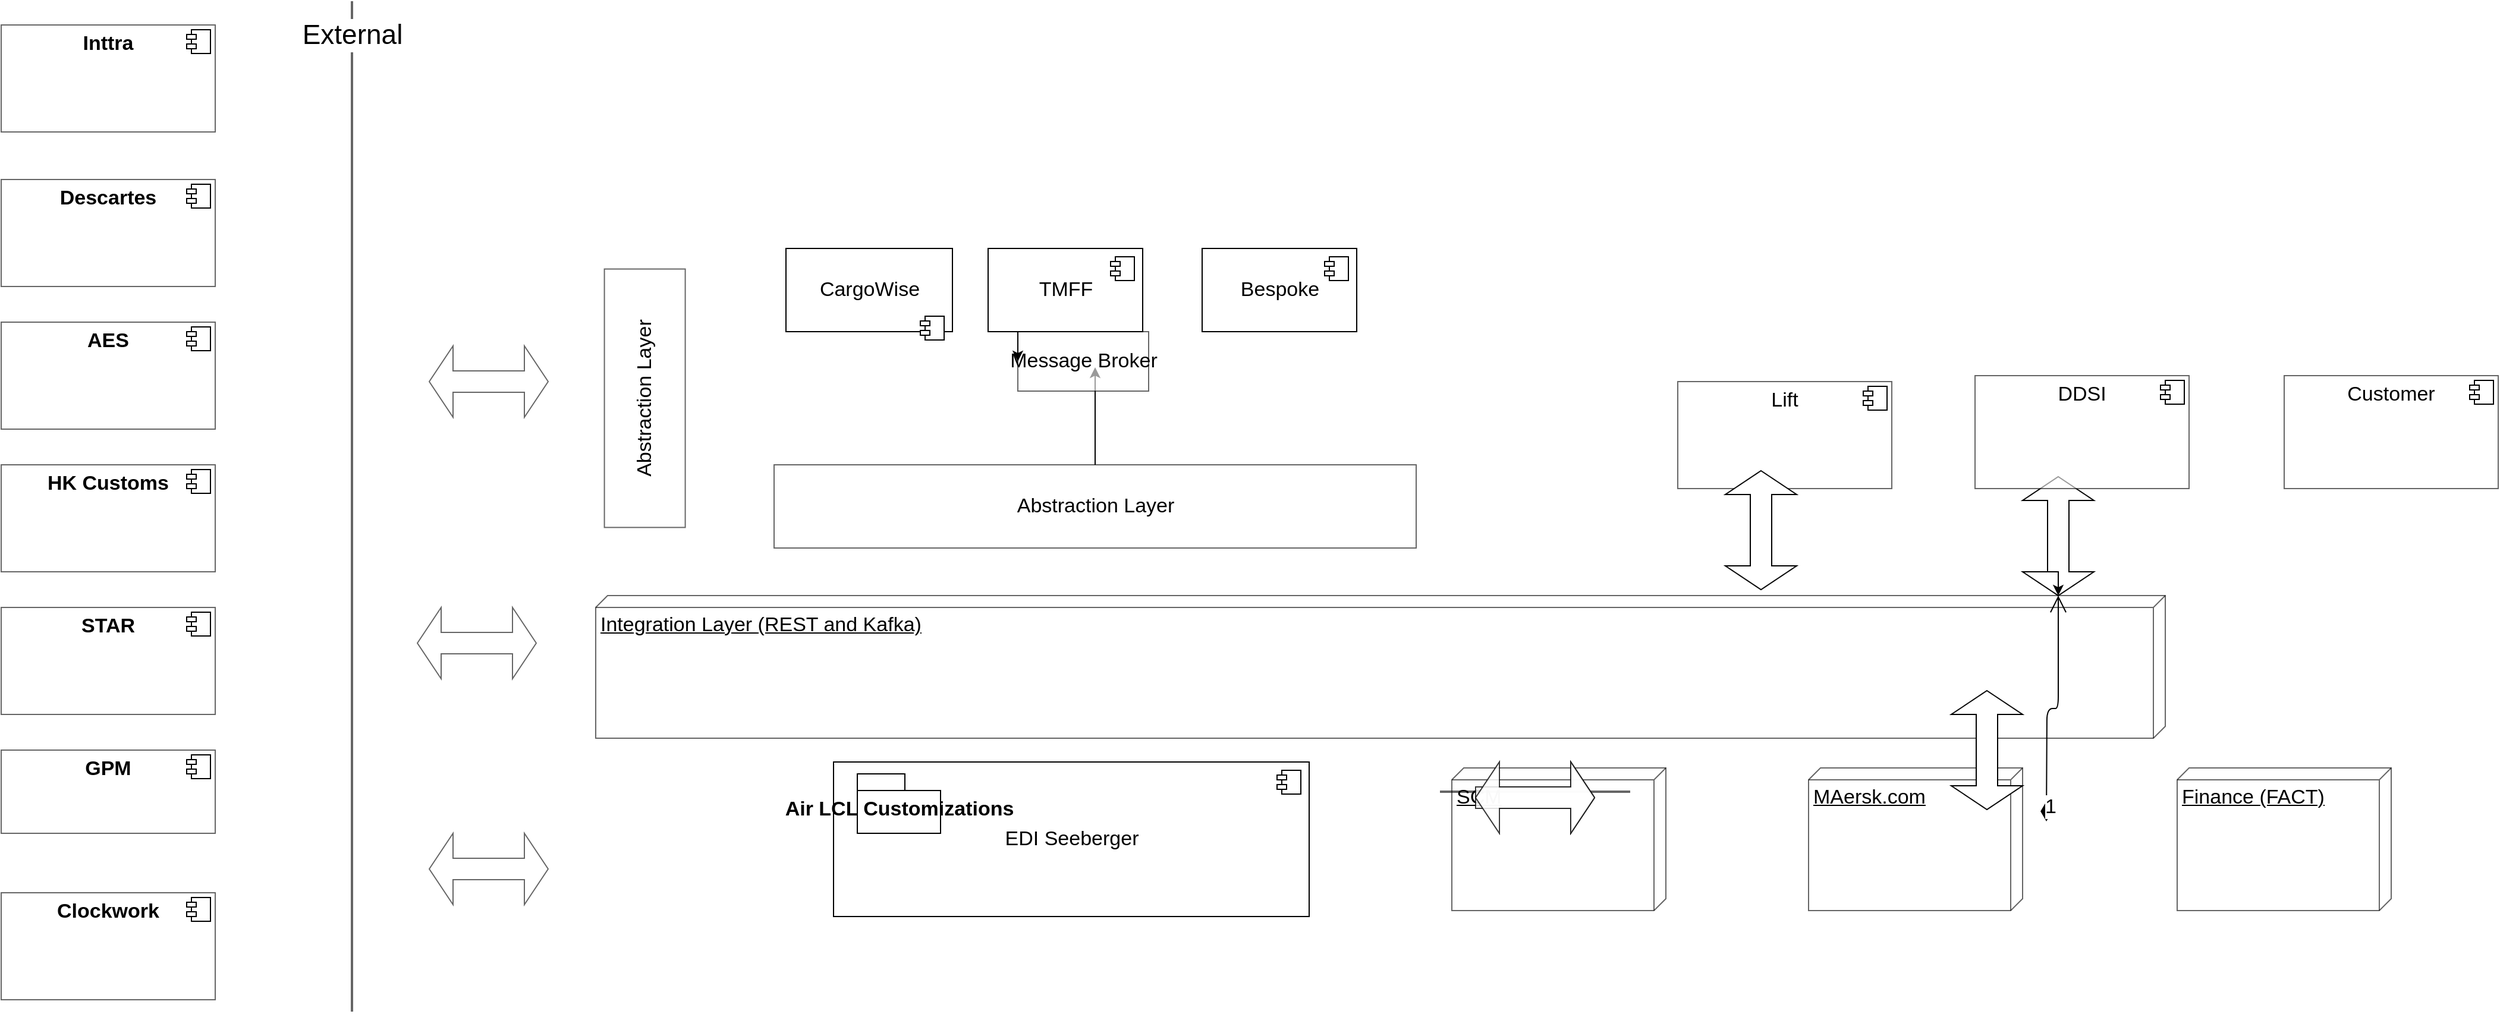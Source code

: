 <mxfile version="14.5.7" type="github">
  <diagram name="Page-1" id="9f46799a-70d6-7492-0946-bef42562c5a5">
    <mxGraphModel dx="4557" dy="1975" grid="1" gridSize="10" guides="1" tooltips="1" connect="1" arrows="1" fold="1" page="1" pageScale="1" pageWidth="1654" pageHeight="1169" background="#ffffff" math="0" shadow="0">
      <root>
        <mxCell id="0" />
        <mxCell id="1" parent="0" />
        <mxCell id="8DkEOpbADwX2DGaCOfEL-4" style="edgeStyle=orthogonalEdgeStyle;rounded=0;orthogonalLoop=1;jettySize=auto;html=1;fontSize=17;exitX=0.5;exitY=0;exitDx=0;exitDy=0;" edge="1" parent="1" source="8DkEOpbADwX2DGaCOfEL-2">
          <mxGeometry relative="1" as="geometry">
            <mxPoint x="-600" y="438" as="targetPoint" />
            <mxPoint x="-520" y="530" as="sourcePoint" />
          </mxGeometry>
        </mxCell>
        <mxCell id="8DkEOpbADwX2DGaCOfEL-2" value="Abstraction Layer" style="html=1;dropTarget=0;opacity=60;fontSize=17;" vertex="1" parent="1">
          <mxGeometry x="-870" y="520" width="540" height="70" as="geometry" />
        </mxCell>
        <mxCell id="8DkEOpbADwX2DGaCOfEL-6" value="EDI Seeberger" style="html=1;dropTarget=0;fontSize=17;" vertex="1" parent="1">
          <mxGeometry x="-820" y="770" width="400" height="130" as="geometry" />
        </mxCell>
        <mxCell id="8DkEOpbADwX2DGaCOfEL-7" value="" style="shape=module;jettyWidth=8;jettyHeight=4;fontSize=17;" vertex="1" parent="8DkEOpbADwX2DGaCOfEL-6">
          <mxGeometry x="1" width="20" height="20" relative="1" as="geometry">
            <mxPoint x="-27" y="7" as="offset" />
          </mxGeometry>
        </mxCell>
        <mxCell id="8DkEOpbADwX2DGaCOfEL-8" value="Air LCL Customizations" style="shape=folder;fontStyle=1;spacingTop=10;tabWidth=40;tabHeight=14;tabPosition=left;html=1;fontSize=17;" vertex="1" parent="1">
          <mxGeometry x="-800" y="780" width="70" height="50" as="geometry" />
        </mxCell>
        <mxCell id="8DkEOpbADwX2DGaCOfEL-9" value="&lt;font style=&quot;font-size: 17px;&quot;&gt;Integration Layer (REST and Kafka)&lt;/font&gt;" style="verticalAlign=top;align=left;spacingTop=8;spacingLeft=2;spacingRight=12;shape=cube;size=10;direction=south;fontStyle=4;html=1;opacity=60;fontSize=17;" vertex="1" parent="1">
          <mxGeometry x="-1020" y="630" width="1320" height="120" as="geometry" />
        </mxCell>
        <mxCell id="8DkEOpbADwX2DGaCOfEL-10" value="Message Broker" style="html=1;opacity=60;fontSize=17;" vertex="1" parent="1">
          <mxGeometry x="-665" y="408" width="110" height="50" as="geometry" />
        </mxCell>
        <mxCell id="8DkEOpbADwX2DGaCOfEL-11" style="edgeStyle=orthogonalEdgeStyle;rounded=0;orthogonalLoop=1;jettySize=auto;html=1;exitX=0.25;exitY=0;exitDx=0;exitDy=0;entryX=0;entryY=0.5;entryDx=0;entryDy=0;fontSize=17;" edge="1" parent="1" source="8DkEOpbADwX2DGaCOfEL-10" target="8DkEOpbADwX2DGaCOfEL-10">
          <mxGeometry relative="1" as="geometry" />
        </mxCell>
        <mxCell id="8DkEOpbADwX2DGaCOfEL-13" value="CargoWise" style="html=1;dropTarget=0;fontSize=17;" vertex="1" parent="1">
          <mxGeometry x="-860" y="338" width="140" height="70" as="geometry" />
        </mxCell>
        <mxCell id="8DkEOpbADwX2DGaCOfEL-14" value="" style="shape=module;jettyWidth=8;jettyHeight=4;fontSize=17;" vertex="1" parent="8DkEOpbADwX2DGaCOfEL-13">
          <mxGeometry x="1" width="20" height="20" relative="1" as="geometry">
            <mxPoint x="-27" y="57" as="offset" />
          </mxGeometry>
        </mxCell>
        <mxCell id="8DkEOpbADwX2DGaCOfEL-15" value="TMFF" style="html=1;dropTarget=0;fontSize=17;" vertex="1" parent="1">
          <mxGeometry x="-690" y="338" width="130" height="70" as="geometry" />
        </mxCell>
        <mxCell id="8DkEOpbADwX2DGaCOfEL-16" value="" style="shape=module;jettyWidth=8;jettyHeight=4;fontSize=17;" vertex="1" parent="8DkEOpbADwX2DGaCOfEL-15">
          <mxGeometry x="1" width="20" height="20" relative="1" as="geometry">
            <mxPoint x="-27" y="7" as="offset" />
          </mxGeometry>
        </mxCell>
        <mxCell id="8DkEOpbADwX2DGaCOfEL-17" value="Bespoke" style="html=1;dropTarget=0;fontSize=17;" vertex="1" parent="1">
          <mxGeometry x="-510" y="338" width="130" height="70" as="geometry" />
        </mxCell>
        <mxCell id="8DkEOpbADwX2DGaCOfEL-18" value="" style="shape=module;jettyWidth=8;jettyHeight=4;fontSize=17;" vertex="1" parent="8DkEOpbADwX2DGaCOfEL-17">
          <mxGeometry x="1" width="20" height="20" relative="1" as="geometry">
            <mxPoint x="-27" y="7" as="offset" />
          </mxGeometry>
        </mxCell>
        <mxCell id="8DkEOpbADwX2DGaCOfEL-21" value="MAersk.com" style="verticalAlign=top;align=left;spacingTop=8;spacingLeft=2;spacingRight=12;shape=cube;size=10;direction=south;fontStyle=4;html=1;opacity=60;fontSize=17;" vertex="1" parent="1">
          <mxGeometry y="775" width="180" height="120" as="geometry" />
        </mxCell>
        <mxCell id="8DkEOpbADwX2DGaCOfEL-22" value="SCM" style="verticalAlign=top;align=left;spacingTop=8;spacingLeft=2;spacingRight=12;shape=cube;size=10;direction=south;fontStyle=4;html=1;opacity=60;fontSize=17;" vertex="1" parent="1">
          <mxGeometry x="-300" y="775" width="180" height="120" as="geometry" />
        </mxCell>
        <mxCell id="8DkEOpbADwX2DGaCOfEL-24" value="&lt;p style=&quot;margin: 6px 0px 0px; text-align: center; font-size: 17px;&quot;&gt;Lift&lt;/p&gt;" style="align=left;overflow=fill;html=1;dropTarget=0;opacity=60;fontSize=17;" vertex="1" parent="1">
          <mxGeometry x="-110" y="450" width="180" height="90" as="geometry" />
        </mxCell>
        <mxCell id="8DkEOpbADwX2DGaCOfEL-25" value="" style="shape=component;jettyWidth=8;jettyHeight=4;fontSize=17;" vertex="1" parent="8DkEOpbADwX2DGaCOfEL-24">
          <mxGeometry x="1" width="20" height="20" relative="1" as="geometry">
            <mxPoint x="-24" y="4" as="offset" />
          </mxGeometry>
        </mxCell>
        <mxCell id="8DkEOpbADwX2DGaCOfEL-28" value="1" style="endArrow=open;html=1;endSize=12;startArrow=diamondThin;startSize=14;startFill=1;edgeStyle=orthogonalEdgeStyle;align=left;verticalAlign=bottom;fontSize=17;" edge="1" parent="1" target="8DkEOpbADwX2DGaCOfEL-29">
          <mxGeometry x="-1" y="3" relative="1" as="geometry">
            <mxPoint x="200" y="820" as="sourcePoint" />
            <mxPoint x="360" y="820" as="targetPoint" />
          </mxGeometry>
        </mxCell>
        <mxCell id="8DkEOpbADwX2DGaCOfEL-29" value="" style="shape=doubleArrow;whiteSpace=wrap;html=1;rotation=90;" vertex="1" parent="1">
          <mxGeometry x="160" y="550" width="100" height="60" as="geometry" />
        </mxCell>
        <mxCell id="8DkEOpbADwX2DGaCOfEL-30" style="edgeStyle=orthogonalEdgeStyle;rounded=0;orthogonalLoop=1;jettySize=auto;html=1;exitX=0;exitY=0;exitDx=80;exitDy=60;exitPerimeter=0;entryX=1;entryY=0.5;entryDx=0;entryDy=0;entryPerimeter=0;fontSize=17;" edge="1" parent="1" source="8DkEOpbADwX2DGaCOfEL-29" target="8DkEOpbADwX2DGaCOfEL-29">
          <mxGeometry relative="1" as="geometry" />
        </mxCell>
        <mxCell id="8DkEOpbADwX2DGaCOfEL-32" value="" style="shape=doubleArrow;whiteSpace=wrap;html=1;rotation=90;" vertex="1" parent="1">
          <mxGeometry x="-90" y="545" width="100" height="60" as="geometry" />
        </mxCell>
        <mxCell id="8DkEOpbADwX2DGaCOfEL-34" value="" style="shape=doubleArrow;whiteSpace=wrap;html=1;rotation=90;" vertex="1" parent="1">
          <mxGeometry x="100" y="730" width="100" height="60" as="geometry" />
        </mxCell>
        <mxCell id="8DkEOpbADwX2DGaCOfEL-35" value="&lt;p style=&quot;margin: 6px 0px 0px ; text-align: center ; font-size: 17px&quot;&gt;DDSI&lt;/p&gt;" style="align=left;overflow=fill;html=1;dropTarget=0;opacity=60;fontSize=17;" vertex="1" parent="1">
          <mxGeometry x="140" y="445" width="180" height="95" as="geometry" />
        </mxCell>
        <mxCell id="8DkEOpbADwX2DGaCOfEL-36" value="" style="shape=component;jettyWidth=8;jettyHeight=4;fontSize=17;" vertex="1" parent="8DkEOpbADwX2DGaCOfEL-35">
          <mxGeometry x="1" width="20" height="20" relative="1" as="geometry">
            <mxPoint x="-24" y="4" as="offset" />
          </mxGeometry>
        </mxCell>
        <mxCell id="8DkEOpbADwX2DGaCOfEL-37" value="" style="line;strokeWidth=2;html=1;fontSize=17;opacity=60;" vertex="1" parent="1">
          <mxGeometry x="-310" y="790" width="160" height="10" as="geometry" />
        </mxCell>
        <mxCell id="8DkEOpbADwX2DGaCOfEL-39" value="&lt;font style=&quot;font-size: 23px&quot;&gt;External&lt;/font&gt;" style="line;strokeWidth=2;direction=south;html=1;fontSize=17;opacity=60;" vertex="1" parent="1">
          <mxGeometry x="-1230" y="130" width="10" height="850" as="geometry" />
        </mxCell>
        <mxCell id="8DkEOpbADwX2DGaCOfEL-40" value="&lt;p style=&quot;margin: 6px 0px 0px ; text-align: center ; font-size: 17px&quot;&gt;Customer&lt;/p&gt;" style="align=left;overflow=fill;html=1;dropTarget=0;opacity=60;fontSize=17;" vertex="1" parent="1">
          <mxGeometry x="400" y="445" width="180" height="95" as="geometry" />
        </mxCell>
        <mxCell id="8DkEOpbADwX2DGaCOfEL-41" value="" style="shape=component;jettyWidth=8;jettyHeight=4;fontSize=17;" vertex="1" parent="8DkEOpbADwX2DGaCOfEL-40">
          <mxGeometry x="1" width="20" height="20" relative="1" as="geometry">
            <mxPoint x="-24" y="4" as="offset" />
          </mxGeometry>
        </mxCell>
        <mxCell id="8DkEOpbADwX2DGaCOfEL-42" value="Finance (FACT)" style="verticalAlign=top;align=left;spacingTop=8;spacingLeft=2;spacingRight=12;shape=cube;size=10;direction=south;fontStyle=4;html=1;fontSize=17;opacity=60;" vertex="1" parent="1">
          <mxGeometry x="310" y="775" width="180" height="120" as="geometry" />
        </mxCell>
        <mxCell id="8DkEOpbADwX2DGaCOfEL-43" value="&lt;p style=&quot;margin: 0px ; margin-top: 6px ; text-align: center&quot;&gt;&lt;b&gt;Inttra&lt;/b&gt;&lt;/p&gt;" style="align=left;overflow=fill;html=1;dropTarget=0;fontSize=17;opacity=60;" vertex="1" parent="1">
          <mxGeometry x="-1520" y="150" width="180" height="90" as="geometry" />
        </mxCell>
        <mxCell id="8DkEOpbADwX2DGaCOfEL-44" value="" style="shape=component;jettyWidth=8;jettyHeight=4;" vertex="1" parent="8DkEOpbADwX2DGaCOfEL-43">
          <mxGeometry x="1" width="20" height="20" relative="1" as="geometry">
            <mxPoint x="-24" y="4" as="offset" />
          </mxGeometry>
        </mxCell>
        <mxCell id="8DkEOpbADwX2DGaCOfEL-45" value="&lt;p style=&quot;margin: 0px ; margin-top: 6px ; text-align: center&quot;&gt;&lt;b&gt;Clockwork&lt;/b&gt;&lt;/p&gt;" style="align=left;overflow=fill;html=1;dropTarget=0;fontSize=17;opacity=60;" vertex="1" parent="1">
          <mxGeometry x="-1520" y="880" width="180" height="90" as="geometry" />
        </mxCell>
        <mxCell id="8DkEOpbADwX2DGaCOfEL-46" value="" style="shape=component;jettyWidth=8;jettyHeight=4;" vertex="1" parent="8DkEOpbADwX2DGaCOfEL-45">
          <mxGeometry x="1" width="20" height="20" relative="1" as="geometry">
            <mxPoint x="-24" y="4" as="offset" />
          </mxGeometry>
        </mxCell>
        <mxCell id="8DkEOpbADwX2DGaCOfEL-47" value="&lt;p style=&quot;margin: 0px ; margin-top: 6px ; text-align: center&quot;&gt;&lt;b&gt;Descartes&lt;/b&gt;&lt;/p&gt;" style="align=left;overflow=fill;html=1;dropTarget=0;fontSize=17;opacity=60;" vertex="1" parent="1">
          <mxGeometry x="-1520" y="280" width="180" height="90" as="geometry" />
        </mxCell>
        <mxCell id="8DkEOpbADwX2DGaCOfEL-48" value="" style="shape=component;jettyWidth=8;jettyHeight=4;" vertex="1" parent="8DkEOpbADwX2DGaCOfEL-47">
          <mxGeometry x="1" width="20" height="20" relative="1" as="geometry">
            <mxPoint x="-24" y="4" as="offset" />
          </mxGeometry>
        </mxCell>
        <mxCell id="8DkEOpbADwX2DGaCOfEL-49" value="&lt;p style=&quot;margin: 0px ; margin-top: 6px ; text-align: center&quot;&gt;&lt;b&gt;HK Customs&lt;/b&gt;&lt;/p&gt;" style="align=left;overflow=fill;html=1;dropTarget=0;fontSize=17;opacity=60;" vertex="1" parent="1">
          <mxGeometry x="-1520" y="520" width="180" height="90" as="geometry" />
        </mxCell>
        <mxCell id="8DkEOpbADwX2DGaCOfEL-50" value="" style="shape=component;jettyWidth=8;jettyHeight=4;" vertex="1" parent="8DkEOpbADwX2DGaCOfEL-49">
          <mxGeometry x="1" width="20" height="20" relative="1" as="geometry">
            <mxPoint x="-24" y="4" as="offset" />
          </mxGeometry>
        </mxCell>
        <mxCell id="8DkEOpbADwX2DGaCOfEL-51" value="&lt;p style=&quot;margin: 0px ; margin-top: 6px ; text-align: center&quot;&gt;&lt;b&gt;AES&lt;/b&gt;&lt;/p&gt;" style="align=left;overflow=fill;html=1;dropTarget=0;fontSize=17;opacity=60;" vertex="1" parent="1">
          <mxGeometry x="-1520" y="400" width="180" height="90" as="geometry" />
        </mxCell>
        <mxCell id="8DkEOpbADwX2DGaCOfEL-52" value="" style="shape=component;jettyWidth=8;jettyHeight=4;" vertex="1" parent="8DkEOpbADwX2DGaCOfEL-51">
          <mxGeometry x="1" width="20" height="20" relative="1" as="geometry">
            <mxPoint x="-24" y="4" as="offset" />
          </mxGeometry>
        </mxCell>
        <mxCell id="8DkEOpbADwX2DGaCOfEL-53" value="&lt;p style=&quot;margin: 0px ; margin-top: 6px ; text-align: center&quot;&gt;&lt;b&gt;STAR&lt;/b&gt;&lt;/p&gt;" style="align=left;overflow=fill;html=1;dropTarget=0;fontSize=17;opacity=60;" vertex="1" parent="1">
          <mxGeometry x="-1520" y="640" width="180" height="90" as="geometry" />
        </mxCell>
        <mxCell id="8DkEOpbADwX2DGaCOfEL-54" value="" style="shape=component;jettyWidth=8;jettyHeight=4;" vertex="1" parent="8DkEOpbADwX2DGaCOfEL-53">
          <mxGeometry x="1" width="20" height="20" relative="1" as="geometry">
            <mxPoint x="-24" y="4" as="offset" />
          </mxGeometry>
        </mxCell>
        <mxCell id="8DkEOpbADwX2DGaCOfEL-55" value="&lt;p style=&quot;margin: 0px ; margin-top: 6px ; text-align: center&quot;&gt;&lt;b&gt;GPM&lt;/b&gt;&lt;/p&gt;" style="align=left;overflow=fill;html=1;dropTarget=0;fontSize=17;opacity=60;" vertex="1" parent="1">
          <mxGeometry x="-1520" y="760" width="180" height="70" as="geometry" />
        </mxCell>
        <mxCell id="8DkEOpbADwX2DGaCOfEL-56" value="" style="shape=component;jettyWidth=8;jettyHeight=4;" vertex="1" parent="8DkEOpbADwX2DGaCOfEL-55">
          <mxGeometry x="1" width="20" height="20" relative="1" as="geometry">
            <mxPoint x="-24" y="4" as="offset" />
          </mxGeometry>
        </mxCell>
        <mxCell id="8DkEOpbADwX2DGaCOfEL-57" value="" style="shape=singleArrow;whiteSpace=wrap;html=1;fontSize=17;opacity=60;" vertex="1" parent="1">
          <mxGeometry x="-280" y="770" width="100" height="60" as="geometry" />
        </mxCell>
        <mxCell id="8DkEOpbADwX2DGaCOfEL-58" value="" style="shape=singleArrow;whiteSpace=wrap;html=1;fontSize=17;opacity=60;" vertex="1" parent="1">
          <mxGeometry x="-280" y="770" width="100" height="60" as="geometry" />
        </mxCell>
        <mxCell id="8DkEOpbADwX2DGaCOfEL-59" value="" style="shape=doubleArrow;whiteSpace=wrap;html=1;fontSize=17;opacity=60;" vertex="1" parent="1">
          <mxGeometry x="-280" y="770" width="100" height="60" as="geometry" />
        </mxCell>
        <mxCell id="8DkEOpbADwX2DGaCOfEL-60" value="" style="shape=doubleArrow;whiteSpace=wrap;html=1;fontSize=17;opacity=60;" vertex="1" parent="1">
          <mxGeometry x="-280" y="770" width="100" height="60" as="geometry" />
        </mxCell>
        <mxCell id="8DkEOpbADwX2DGaCOfEL-61" value="" style="shape=doubleArrow;whiteSpace=wrap;html=1;fontSize=17;opacity=60;" vertex="1" parent="1">
          <mxGeometry x="-1170" y="640" width="100" height="60" as="geometry" />
        </mxCell>
        <mxCell id="8DkEOpbADwX2DGaCOfEL-62" value="" style="shape=doubleArrow;whiteSpace=wrap;html=1;fontSize=17;opacity=60;" vertex="1" parent="1">
          <mxGeometry x="-1160" y="830" width="100" height="60" as="geometry" />
        </mxCell>
        <mxCell id="8DkEOpbADwX2DGaCOfEL-63" value="Abstraction Layer" style="html=1;dropTarget=0;opacity=60;fontSize=17;rotation=-90;" vertex="1" parent="1">
          <mxGeometry x="-1087.41" y="430" width="217.41" height="68" as="geometry" />
        </mxCell>
        <mxCell id="8DkEOpbADwX2DGaCOfEL-64" value="" style="shape=doubleArrow;whiteSpace=wrap;html=1;fontSize=17;opacity=60;" vertex="1" parent="1">
          <mxGeometry x="-1160" y="420" width="100" height="60" as="geometry" />
        </mxCell>
      </root>
    </mxGraphModel>
  </diagram>
</mxfile>
